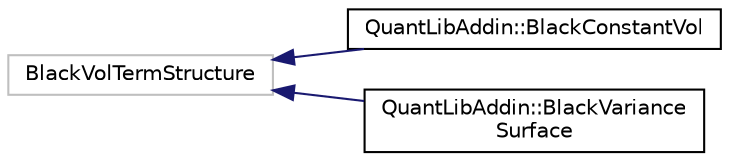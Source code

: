 digraph "Graphical Class Hierarchy"
{
  edge [fontname="Helvetica",fontsize="10",labelfontname="Helvetica",labelfontsize="10"];
  node [fontname="Helvetica",fontsize="10",shape=record];
  rankdir="LR";
  Node280 [label="BlackVolTermStructure",height=0.2,width=0.4,color="grey75", fillcolor="white", style="filled"];
  Node280 -> Node0 [dir="back",color="midnightblue",fontsize="10",style="solid",fontname="Helvetica"];
  Node0 [label="QuantLibAddin::BlackConstantVol",height=0.2,width=0.4,color="black", fillcolor="white", style="filled",URL="$class_quant_lib_addin_1_1_black_constant_vol.html"];
  Node280 -> Node282 [dir="back",color="midnightblue",fontsize="10",style="solid",fontname="Helvetica"];
  Node282 [label="QuantLibAddin::BlackVariance\lSurface",height=0.2,width=0.4,color="black", fillcolor="white", style="filled",URL="$class_quant_lib_addin_1_1_black_variance_surface.html"];
}
